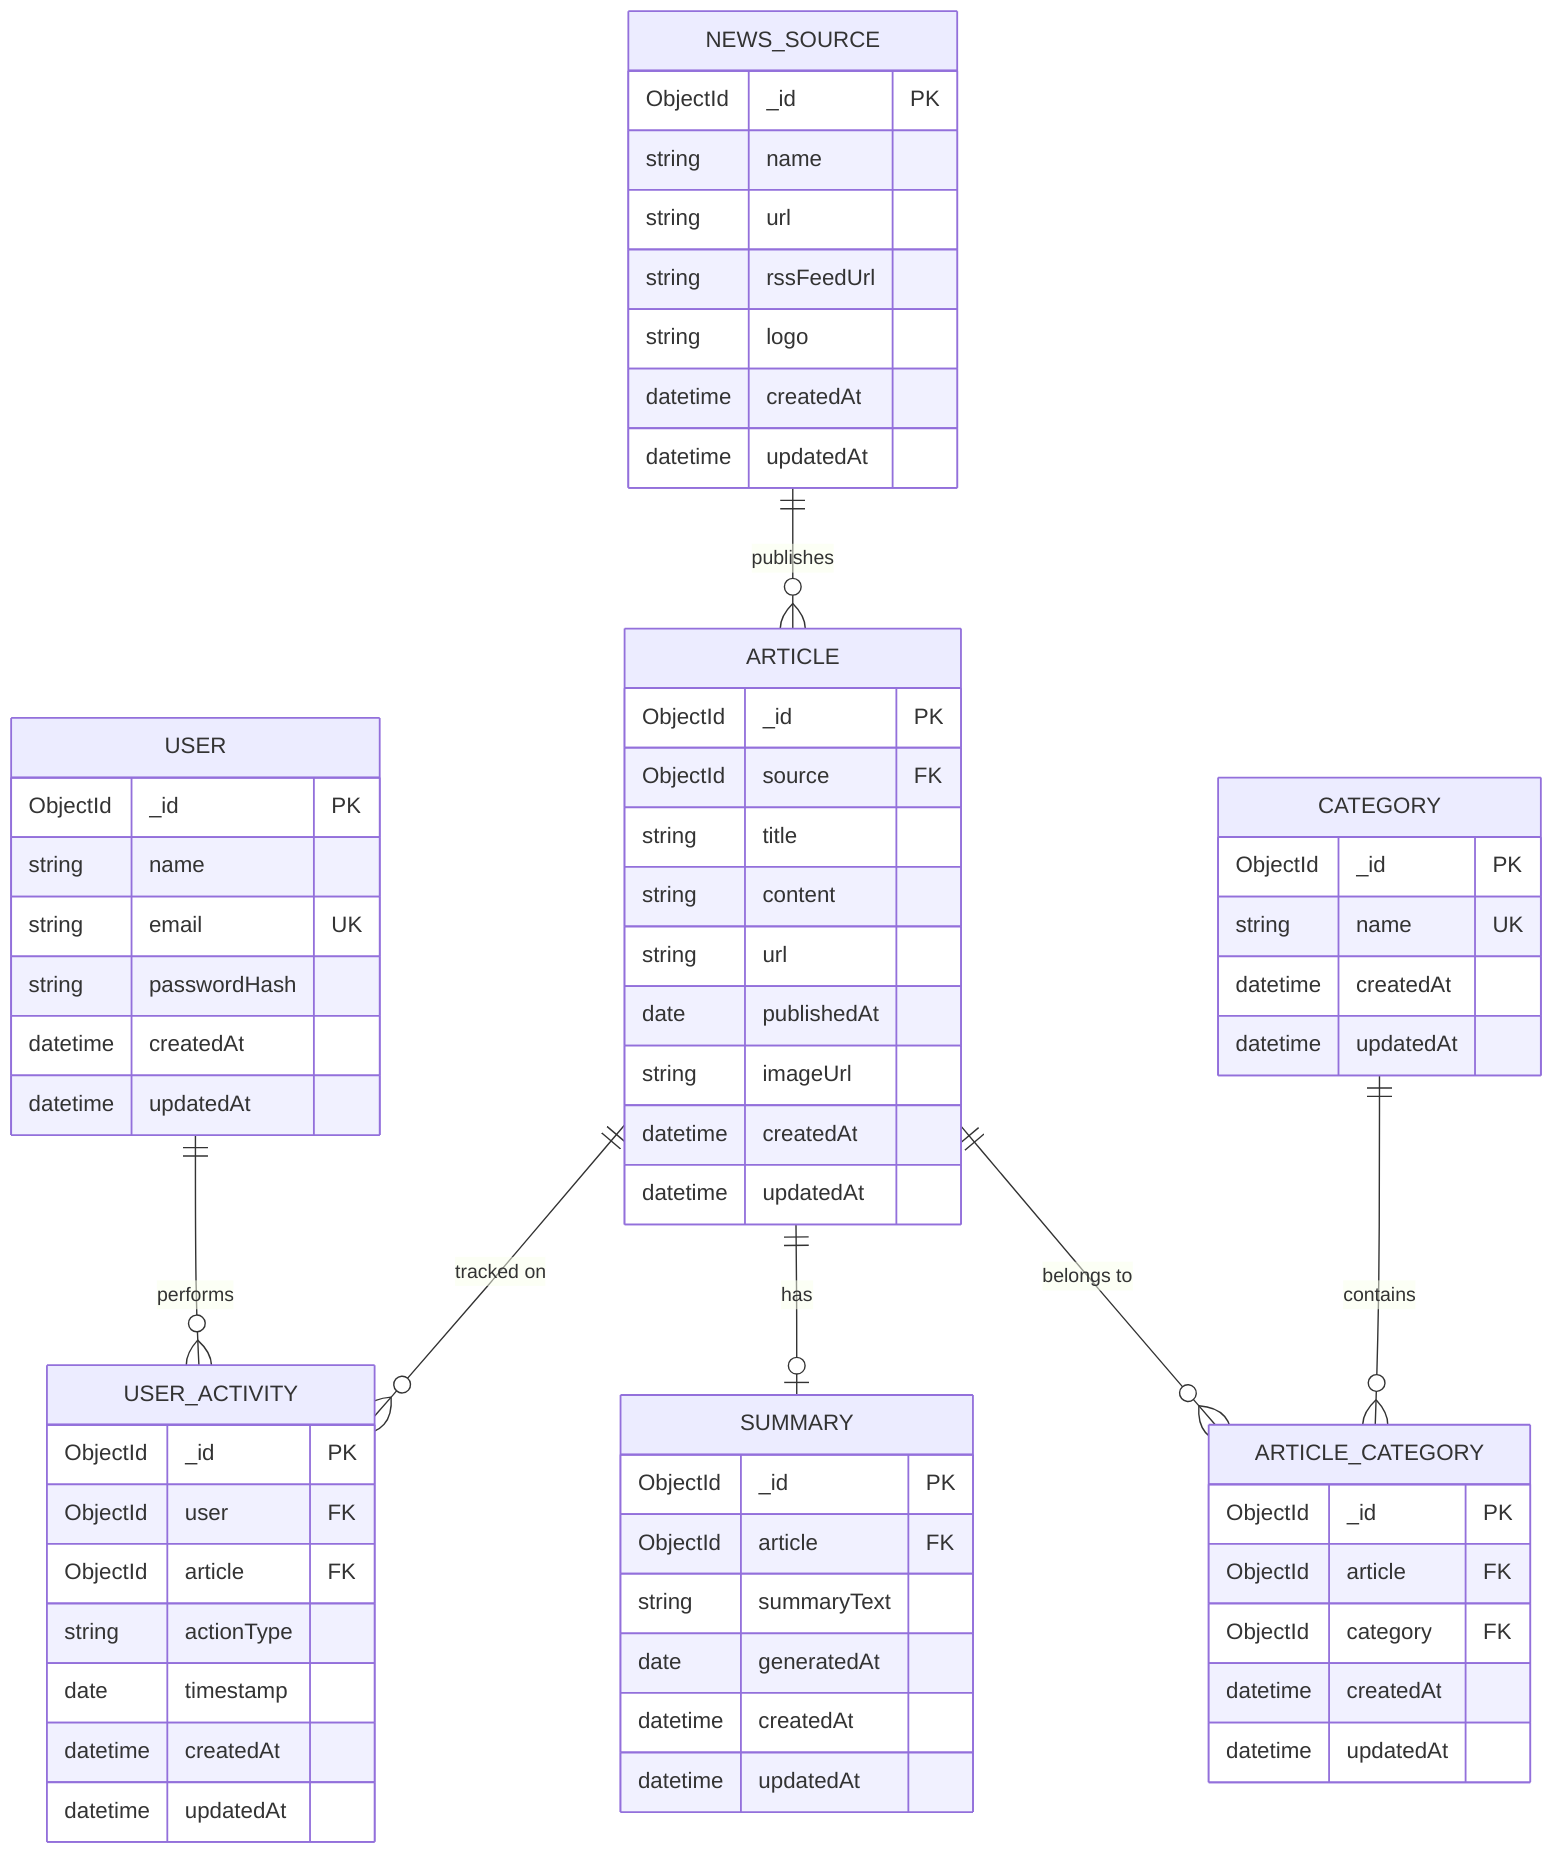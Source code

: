 erDiagram
    USER {
        ObjectId _id PK
        string name
        string email UK
        string passwordHash
        datetime createdAt
        datetime updatedAt
    }
    
    NEWS_SOURCE {
        ObjectId _id PK
        string name
        string url
        string rssFeedUrl
        string logo
        datetime createdAt
        datetime updatedAt
    }
    
    ARTICLE {
        ObjectId _id PK
        ObjectId source FK
        string title
        string content
        string url
        date publishedAt
        string imageUrl
        datetime createdAt
        datetime updatedAt
    }
    
    CATEGORY {
        ObjectId _id PK
        string name UK
        datetime createdAt
        datetime updatedAt
    }
    
    ARTICLE_CATEGORY {
        ObjectId _id PK
        ObjectId article FK
        ObjectId category FK
        datetime createdAt
        datetime updatedAt
    }
    
    SUMMARY {
        ObjectId _id PK
        ObjectId article FK
        string summaryText
        date generatedAt
        datetime createdAt
        datetime updatedAt
    }
    
    USER_ACTIVITY {
        ObjectId _id PK
        ObjectId user FK
        ObjectId article FK
        string actionType
        date timestamp
        datetime createdAt
        datetime updatedAt
    }
    
    NEWS_SOURCE ||--o{ ARTICLE : "publishes"
    ARTICLE ||--o{ ARTICLE_CATEGORY : "belongs to"
    CATEGORY ||--o{ ARTICLE_CATEGORY : "contains"
    ARTICLE ||--o| SUMMARY : "has"
    USER ||--o{ USER_ACTIVITY : "performs"
    ARTICLE ||--o{ USER_ACTIVITY : "tracked on"